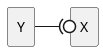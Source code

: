 {
  "sha1": "iew1zzhll8gzmm6l4wnozzyeps7wv5c",
  "insertion": {
    "when": "2024-06-03T18:59:30.639Z",
    "url": "https://github.com/plantuml/plantuml/issues/365",
    "user": "plantuml@gmail.com"
  }
}
@startuml


rectangle X
rectangle Y
X 0)-left- Y

@enduml
